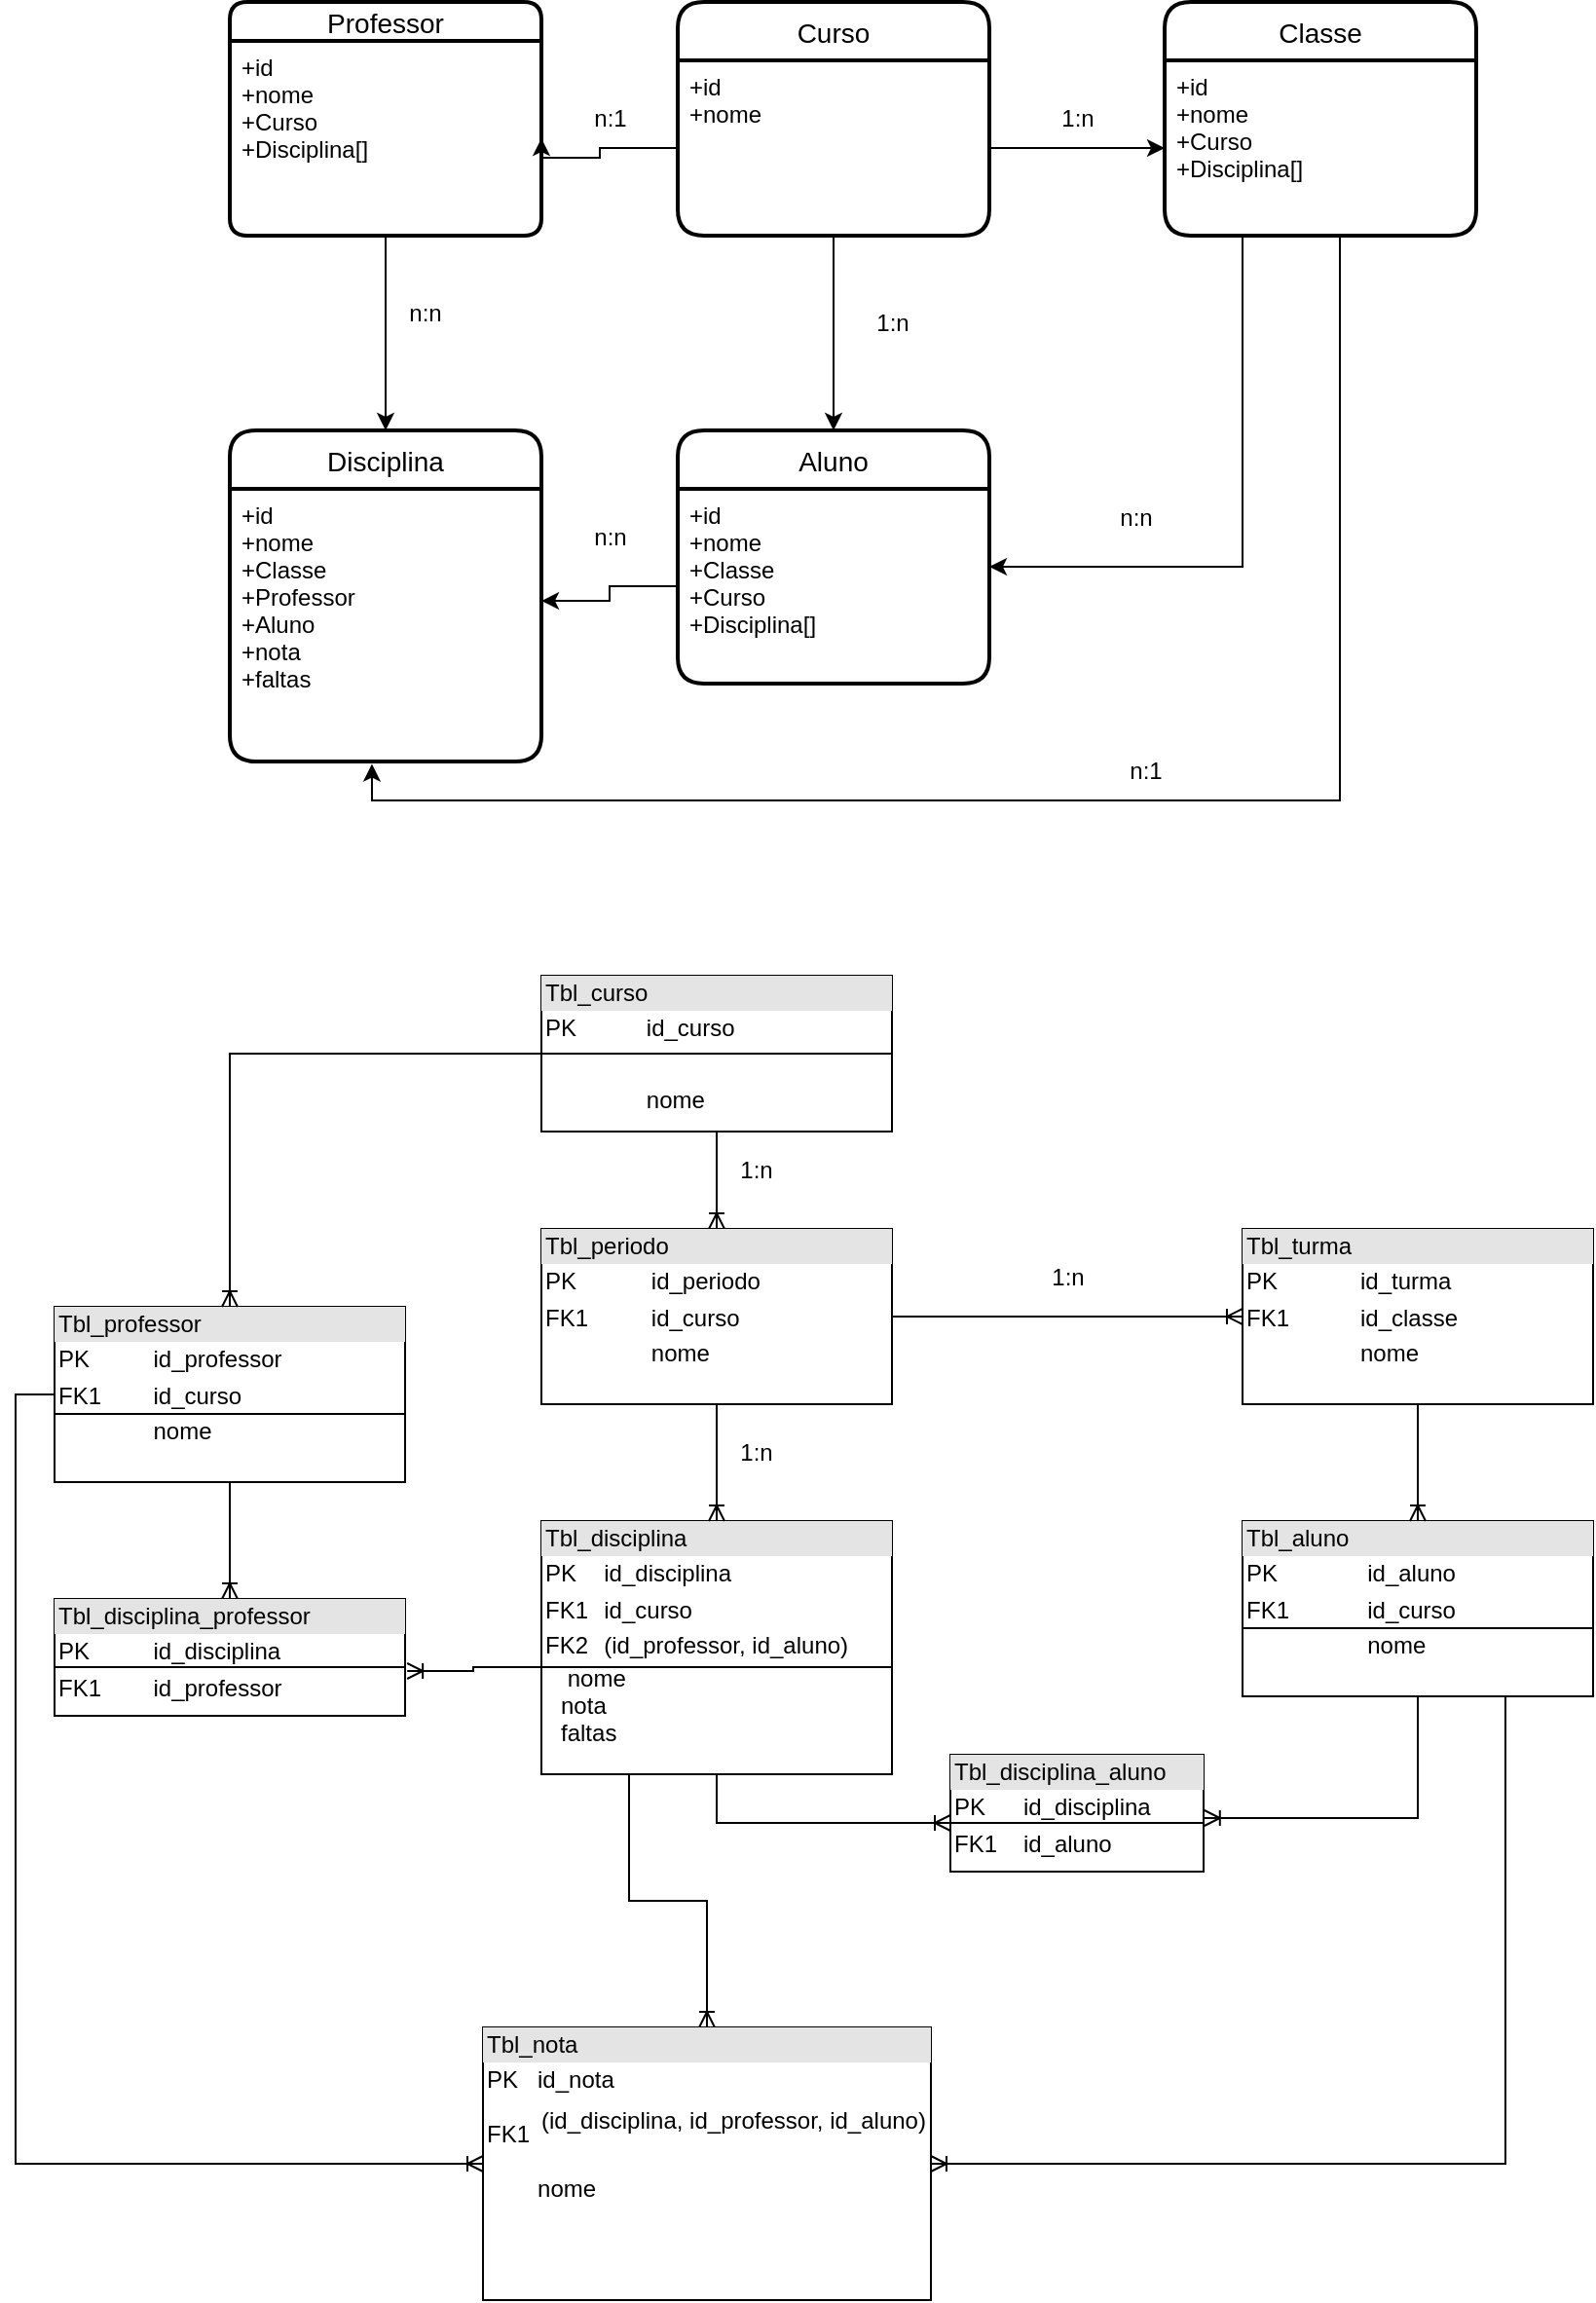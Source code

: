 <mxfile version="20.8.23" type="github">
  <diagram id="R2lEEEUBdFMjLlhIrx00" name="Page-1">
    <mxGraphModel dx="874" dy="444" grid="1" gridSize="10" guides="1" tooltips="1" connect="1" arrows="1" fold="1" page="1" pageScale="1" pageWidth="850" pageHeight="1100" math="0" shadow="0" extFonts="Permanent Marker^https://fonts.googleapis.com/css?family=Permanent+Marker">
      <root>
        <mxCell id="0" />
        <mxCell id="1" parent="0" />
        <mxCell id="wyVhDPVMq1cf9gof0Q1h-4" value="Professor" style="swimlane;childLayout=stackLayout;horizontal=1;startSize=20;horizontalStack=0;rounded=1;fontSize=14;fontStyle=0;strokeWidth=2;resizeParent=0;resizeLast=1;shadow=0;dashed=0;align=center;" parent="1" vertex="1">
          <mxGeometry x="150" y="120" width="160" height="120" as="geometry" />
        </mxCell>
        <mxCell id="wyVhDPVMq1cf9gof0Q1h-5" value="+id&#xa;+nome&#xa;+Curso&#xa;+Disciplina[]" style="align=left;strokeColor=none;fillColor=none;spacingLeft=4;fontSize=12;verticalAlign=top;resizable=0;rotatable=0;part=1;" parent="wyVhDPVMq1cf9gof0Q1h-4" vertex="1">
          <mxGeometry y="20" width="160" height="100" as="geometry" />
        </mxCell>
        <mxCell id="wyVhDPVMq1cf9gof0Q1h-6" value="Classe" style="swimlane;childLayout=stackLayout;horizontal=1;startSize=30;horizontalStack=0;rounded=1;fontSize=14;fontStyle=0;strokeWidth=2;resizeParent=0;resizeLast=1;shadow=0;dashed=0;align=center;" parent="1" vertex="1">
          <mxGeometry x="630" y="120" width="160" height="120" as="geometry" />
        </mxCell>
        <mxCell id="wyVhDPVMq1cf9gof0Q1h-7" value="+id&#xa;+nome&#xa;+Curso&#xa;+Disciplina[]" style="align=left;strokeColor=none;fillColor=none;spacingLeft=4;fontSize=12;verticalAlign=top;resizable=0;rotatable=0;part=1;" parent="wyVhDPVMq1cf9gof0Q1h-6" vertex="1">
          <mxGeometry y="30" width="160" height="90" as="geometry" />
        </mxCell>
        <mxCell id="wyVhDPVMq1cf9gof0Q1h-8" value="Disciplina" style="swimlane;childLayout=stackLayout;horizontal=1;startSize=30;horizontalStack=0;rounded=1;fontSize=14;fontStyle=0;strokeWidth=2;resizeParent=0;resizeLast=1;shadow=0;dashed=0;align=center;" parent="1" vertex="1">
          <mxGeometry x="150" y="340" width="160" height="170" as="geometry" />
        </mxCell>
        <mxCell id="wyVhDPVMq1cf9gof0Q1h-31" value="+id&#xa;+nome&#xa;+Classe&#xa;+Professor&#xa;+Aluno&#xa;+nota&#xa;+faltas" style="align=left;strokeColor=none;fillColor=none;spacingLeft=4;fontSize=12;verticalAlign=top;resizable=0;rotatable=0;part=1;" parent="wyVhDPVMq1cf9gof0Q1h-8" vertex="1">
          <mxGeometry y="30" width="160" height="140" as="geometry" />
        </mxCell>
        <mxCell id="wyVhDPVMq1cf9gof0Q1h-10" value="Aluno" style="swimlane;childLayout=stackLayout;horizontal=1;startSize=30;horizontalStack=0;rounded=1;fontSize=14;fontStyle=0;strokeWidth=2;resizeParent=0;resizeLast=1;shadow=0;dashed=0;align=center;" parent="1" vertex="1">
          <mxGeometry x="380" y="340" width="160" height="130" as="geometry" />
        </mxCell>
        <mxCell id="wyVhDPVMq1cf9gof0Q1h-11" value="+id&#xa;+nome&#xa;+Classe&#xa;+Curso&#xa;+Disciplina[]" style="align=left;strokeColor=none;fillColor=none;spacingLeft=4;fontSize=12;verticalAlign=top;resizable=0;rotatable=0;part=1;" parent="wyVhDPVMq1cf9gof0Q1h-10" vertex="1">
          <mxGeometry y="30" width="160" height="100" as="geometry" />
        </mxCell>
        <mxCell id="wyVhDPVMq1cf9gof0Q1h-15" value="Curso" style="swimlane;childLayout=stackLayout;horizontal=1;startSize=30;horizontalStack=0;rounded=1;fontSize=14;fontStyle=0;strokeWidth=2;resizeParent=0;resizeLast=1;shadow=0;dashed=0;align=center;" parent="1" vertex="1">
          <mxGeometry x="380" y="120" width="160" height="120" as="geometry" />
        </mxCell>
        <mxCell id="wyVhDPVMq1cf9gof0Q1h-16" value="+id&#xa;+nome" style="align=left;strokeColor=none;fillColor=none;spacingLeft=4;fontSize=12;verticalAlign=top;resizable=0;rotatable=0;part=1;" parent="wyVhDPVMq1cf9gof0Q1h-15" vertex="1">
          <mxGeometry y="30" width="160" height="90" as="geometry" />
        </mxCell>
        <mxCell id="wyVhDPVMq1cf9gof0Q1h-30" style="edgeStyle=orthogonalEdgeStyle;rounded=0;orthogonalLoop=1;jettySize=auto;html=1;" parent="1" source="wyVhDPVMq1cf9gof0Q1h-5" target="wyVhDPVMq1cf9gof0Q1h-8" edge="1">
          <mxGeometry relative="1" as="geometry" />
        </mxCell>
        <mxCell id="wyVhDPVMq1cf9gof0Q1h-34" style="edgeStyle=orthogonalEdgeStyle;rounded=0;orthogonalLoop=1;jettySize=auto;html=1;entryX=1;entryY=0.411;entryDx=0;entryDy=0;entryPerimeter=0;" parent="1" source="wyVhDPVMq1cf9gof0Q1h-11" target="wyVhDPVMq1cf9gof0Q1h-31" edge="1">
          <mxGeometry relative="1" as="geometry" />
        </mxCell>
        <mxCell id="g5BdCVix2He69lDZfCda-3" style="edgeStyle=orthogonalEdgeStyle;rounded=0;orthogonalLoop=1;jettySize=auto;html=1;entryX=0.456;entryY=1.009;entryDx=0;entryDy=0;entryPerimeter=0;" edge="1" parent="1" source="wyVhDPVMq1cf9gof0Q1h-7" target="wyVhDPVMq1cf9gof0Q1h-31">
          <mxGeometry relative="1" as="geometry">
            <Array as="points">
              <mxPoint x="720" y="530" />
              <mxPoint x="223" y="530" />
            </Array>
          </mxGeometry>
        </mxCell>
        <mxCell id="g5BdCVix2He69lDZfCda-6" style="edgeStyle=orthogonalEdgeStyle;rounded=0;orthogonalLoop=1;jettySize=auto;html=1;entryX=0;entryY=0.5;entryDx=0;entryDy=0;" edge="1" parent="1" source="wyVhDPVMq1cf9gof0Q1h-16" target="wyVhDPVMq1cf9gof0Q1h-7">
          <mxGeometry relative="1" as="geometry">
            <Array as="points">
              <mxPoint x="560" y="195" />
              <mxPoint x="560" y="195" />
            </Array>
          </mxGeometry>
        </mxCell>
        <mxCell id="g5BdCVix2He69lDZfCda-7" style="edgeStyle=orthogonalEdgeStyle;rounded=0;orthogonalLoop=1;jettySize=auto;html=1;entryX=1;entryY=0.5;entryDx=0;entryDy=0;" edge="1" parent="1" source="wyVhDPVMq1cf9gof0Q1h-16" target="wyVhDPVMq1cf9gof0Q1h-5">
          <mxGeometry relative="1" as="geometry">
            <Array as="points">
              <mxPoint x="340" y="195" />
              <mxPoint x="340" y="200" />
              <mxPoint x="310" y="200" />
            </Array>
          </mxGeometry>
        </mxCell>
        <mxCell id="g5BdCVix2He69lDZfCda-8" style="edgeStyle=orthogonalEdgeStyle;rounded=0;orthogonalLoop=1;jettySize=auto;html=1;" edge="1" parent="1" source="wyVhDPVMq1cf9gof0Q1h-16" target="wyVhDPVMq1cf9gof0Q1h-10">
          <mxGeometry relative="1" as="geometry" />
        </mxCell>
        <mxCell id="g5BdCVix2He69lDZfCda-9" style="edgeStyle=orthogonalEdgeStyle;rounded=0;orthogonalLoop=1;jettySize=auto;html=1;exitX=0.25;exitY=1;exitDx=0;exitDy=0;" edge="1" parent="1" source="wyVhDPVMq1cf9gof0Q1h-7" target="wyVhDPVMq1cf9gof0Q1h-11">
          <mxGeometry relative="1" as="geometry">
            <Array as="points">
              <mxPoint x="670" y="410" />
            </Array>
          </mxGeometry>
        </mxCell>
        <mxCell id="g5BdCVix2He69lDZfCda-11" value="1:n" style="text;html=1;align=center;verticalAlign=middle;resizable=0;points=[];autosize=1;strokeColor=none;fillColor=none;" vertex="1" parent="1">
          <mxGeometry x="565" y="165" width="40" height="30" as="geometry" />
        </mxCell>
        <mxCell id="g5BdCVix2He69lDZfCda-12" value="n:1" style="text;html=1;align=center;verticalAlign=middle;resizable=0;points=[];autosize=1;strokeColor=none;fillColor=none;" vertex="1" parent="1">
          <mxGeometry x="325" y="165" width="40" height="30" as="geometry" />
        </mxCell>
        <mxCell id="g5BdCVix2He69lDZfCda-13" value="n:n" style="text;html=1;align=center;verticalAlign=middle;resizable=0;points=[];autosize=1;strokeColor=none;fillColor=none;" vertex="1" parent="1">
          <mxGeometry x="230" y="265" width="40" height="30" as="geometry" />
        </mxCell>
        <mxCell id="g5BdCVix2He69lDZfCda-14" value="1:n" style="text;html=1;align=center;verticalAlign=middle;resizable=0;points=[];autosize=1;strokeColor=none;fillColor=none;" vertex="1" parent="1">
          <mxGeometry x="470" y="270" width="40" height="30" as="geometry" />
        </mxCell>
        <mxCell id="g5BdCVix2He69lDZfCda-15" value="n:1" style="text;html=1;align=center;verticalAlign=middle;resizable=0;points=[];autosize=1;strokeColor=none;fillColor=none;" vertex="1" parent="1">
          <mxGeometry x="600" y="500" width="40" height="30" as="geometry" />
        </mxCell>
        <mxCell id="g5BdCVix2He69lDZfCda-16" value="n:n" style="text;html=1;align=center;verticalAlign=middle;resizable=0;points=[];autosize=1;strokeColor=none;fillColor=none;" vertex="1" parent="1">
          <mxGeometry x="325" y="380" width="40" height="30" as="geometry" />
        </mxCell>
        <mxCell id="g5BdCVix2He69lDZfCda-17" value="n:n" style="text;html=1;align=center;verticalAlign=middle;resizable=0;points=[];autosize=1;strokeColor=none;fillColor=none;" vertex="1" parent="1">
          <mxGeometry x="595" y="370" width="40" height="30" as="geometry" />
        </mxCell>
        <mxCell id="g5BdCVix2He69lDZfCda-53" style="edgeStyle=orthogonalEdgeStyle;rounded=0;orthogonalLoop=1;jettySize=auto;html=1;exitX=0.5;exitY=1;exitDx=0;exitDy=0;entryX=0.5;entryY=0;entryDx=0;entryDy=0;endArrow=ERoneToMany;endFill=0;" edge="1" parent="1" source="g5BdCVix2He69lDZfCda-20" target="g5BdCVix2He69lDZfCda-51">
          <mxGeometry relative="1" as="geometry" />
        </mxCell>
        <mxCell id="g5BdCVix2He69lDZfCda-79" style="edgeStyle=orthogonalEdgeStyle;rounded=0;orthogonalLoop=1;jettySize=auto;html=1;exitX=0;exitY=0.5;exitDx=0;exitDy=0;endArrow=ERoneToMany;endFill=0;entryX=0;entryY=0.5;entryDx=0;entryDy=0;" edge="1" parent="1" source="g5BdCVix2He69lDZfCda-20" target="g5BdCVix2He69lDZfCda-70">
          <mxGeometry relative="1" as="geometry" />
        </mxCell>
        <mxCell id="g5BdCVix2He69lDZfCda-20" value="&lt;div style=&quot;box-sizing:border-box;width:100%;background:#e4e4e4;padding:2px;&quot;&gt;Tbl_professor&lt;/div&gt;&lt;table style=&quot;width:100%;font-size:1em;&quot; cellpadding=&quot;2&quot; cellspacing=&quot;0&quot;&gt;&lt;tbody&gt;&lt;tr&gt;&lt;td&gt;PK&lt;/td&gt;&lt;td&gt;id_professor&lt;/td&gt;&lt;/tr&gt;&lt;tr&gt;&lt;td&gt;FK1&lt;/td&gt;&lt;td&gt;id_curso&lt;/td&gt;&lt;/tr&gt;&lt;tr&gt;&lt;td&gt;&lt;/td&gt;&lt;td&gt;nome&lt;/td&gt;&lt;/tr&gt;&lt;/tbody&gt;&lt;/table&gt;" style="verticalAlign=top;align=left;overflow=fill;html=1;" vertex="1" parent="1">
          <mxGeometry x="60" y="790" width="180" height="90" as="geometry" />
        </mxCell>
        <mxCell id="g5BdCVix2He69lDZfCda-62" style="edgeStyle=orthogonalEdgeStyle;rounded=0;orthogonalLoop=1;jettySize=auto;html=1;endArrow=ERoneToMany;endFill=0;" edge="1" parent="1" source="g5BdCVix2He69lDZfCda-21" target="g5BdCVix2He69lDZfCda-56">
          <mxGeometry relative="1" as="geometry" />
        </mxCell>
        <mxCell id="g5BdCVix2He69lDZfCda-78" style="edgeStyle=orthogonalEdgeStyle;rounded=0;orthogonalLoop=1;jettySize=auto;html=1;exitX=0.25;exitY=1;exitDx=0;exitDy=0;entryX=0.5;entryY=0;entryDx=0;entryDy=0;endArrow=ERoneToMany;endFill=0;" edge="1" parent="1" source="g5BdCVix2He69lDZfCda-21" target="g5BdCVix2He69lDZfCda-70">
          <mxGeometry relative="1" as="geometry" />
        </mxCell>
        <mxCell id="g5BdCVix2He69lDZfCda-21" value="&lt;div style=&quot;box-sizing:border-box;width:100%;background:#e4e4e4;padding:2px;&quot;&gt;Tbl_disciplina&lt;/div&gt;&lt;table style=&quot;width:100%;font-size:1em;&quot; cellpadding=&quot;2&quot; cellspacing=&quot;0&quot;&gt;&lt;tbody&gt;&lt;tr&gt;&lt;td&gt;PK&lt;/td&gt;&lt;td&gt;id_disciplina&lt;/td&gt;&lt;/tr&gt;&lt;tr&gt;&lt;td&gt;FK1&lt;/td&gt;&lt;td&gt;id_curso&lt;/td&gt;&lt;/tr&gt;&lt;tr&gt;&lt;td&gt;FK2&lt;/td&gt;&lt;td&gt;(id_professor, id_aluno)&lt;br&gt;&lt;/td&gt;&lt;/tr&gt;&lt;/tbody&gt;&lt;/table&gt;&amp;nbsp;&lt;span style=&quot;white-space: pre;&quot;&gt;	&lt;/span&gt;&amp;nbsp;&amp;nbsp;nome&lt;br&gt;&lt;span style=&quot;white-space: pre;&quot;&gt;	&lt;/span&gt;&amp;nbsp; nota&lt;br&gt;&lt;span style=&quot;white-space: pre;&quot;&gt;	&lt;/span&gt;&amp;nbsp; faltas&lt;br&gt;&lt;span style=&quot;white-space: pre;&quot;&gt;	&lt;/span&gt;&amp;nbsp;&amp;nbsp;" style="verticalAlign=top;align=left;overflow=fill;html=1;" vertex="1" parent="1">
          <mxGeometry x="310" y="900" width="180" height="130" as="geometry" />
        </mxCell>
        <mxCell id="g5BdCVix2He69lDZfCda-66" style="edgeStyle=orthogonalEdgeStyle;rounded=0;orthogonalLoop=1;jettySize=auto;html=1;entryX=1.003;entryY=0.25;entryDx=0;entryDy=0;entryPerimeter=0;endArrow=ERoneToMany;endFill=0;" edge="1" parent="1" source="g5BdCVix2He69lDZfCda-24" target="g5BdCVix2He69lDZfCda-56">
          <mxGeometry relative="1" as="geometry" />
        </mxCell>
        <mxCell id="g5BdCVix2He69lDZfCda-81" style="edgeStyle=orthogonalEdgeStyle;rounded=0;orthogonalLoop=1;jettySize=auto;html=1;exitX=0.75;exitY=1;exitDx=0;exitDy=0;entryX=1;entryY=0.5;entryDx=0;entryDy=0;endArrow=ERoneToMany;endFill=0;" edge="1" parent="1" source="g5BdCVix2He69lDZfCda-24" target="g5BdCVix2He69lDZfCda-70">
          <mxGeometry relative="1" as="geometry" />
        </mxCell>
        <mxCell id="g5BdCVix2He69lDZfCda-24" value="&lt;div style=&quot;box-sizing:border-box;width:100%;background:#e4e4e4;padding:2px;&quot;&gt;Tbl_aluno&lt;/div&gt;&lt;table style=&quot;width:100%;font-size:1em;&quot; cellpadding=&quot;2&quot; cellspacing=&quot;0&quot;&gt;&lt;tbody&gt;&lt;tr&gt;&lt;td&gt;PK&lt;/td&gt;&lt;td&gt;id_aluno&lt;/td&gt;&lt;/tr&gt;&lt;tr&gt;&lt;td&gt;FK1&lt;/td&gt;&lt;td&gt;id_curso&lt;/td&gt;&lt;/tr&gt;&lt;tr&gt;&lt;td&gt;&lt;/td&gt;&lt;td&gt;nome&lt;/td&gt;&lt;/tr&gt;&lt;/tbody&gt;&lt;/table&gt;" style="verticalAlign=top;align=left;overflow=fill;html=1;" vertex="1" parent="1">
          <mxGeometry x="670" y="900" width="180" height="90" as="geometry" />
        </mxCell>
        <mxCell id="g5BdCVix2He69lDZfCda-25" value="" style="line;strokeWidth=1;fillColor=none;align=left;verticalAlign=middle;spacingTop=-1;spacingLeft=3;spacingRight=3;rotatable=0;labelPosition=right;points=[];portConstraint=eastwest;strokeColor=inherit;" vertex="1" parent="1">
          <mxGeometry x="670" y="950" width="180" height="10" as="geometry" />
        </mxCell>
        <mxCell id="g5BdCVix2He69lDZfCda-54" style="edgeStyle=orthogonalEdgeStyle;rounded=0;orthogonalLoop=1;jettySize=auto;html=1;entryX=1.006;entryY=0.7;entryDx=0;entryDy=0;entryPerimeter=0;endArrow=ERoneToMany;endFill=0;" edge="1" parent="1" source="g5BdCVix2He69lDZfCda-30" target="g5BdCVix2He69lDZfCda-52">
          <mxGeometry relative="1" as="geometry" />
        </mxCell>
        <mxCell id="g5BdCVix2He69lDZfCda-30" value="" style="line;strokeWidth=1;fillColor=none;align=left;verticalAlign=middle;spacingTop=-1;spacingLeft=3;spacingRight=3;rotatable=0;labelPosition=right;points=[];portConstraint=eastwest;strokeColor=inherit;" vertex="1" parent="1">
          <mxGeometry x="310" y="970" width="180" height="10" as="geometry" />
        </mxCell>
        <mxCell id="g5BdCVix2He69lDZfCda-32" value="" style="line;strokeWidth=1;fillColor=none;align=left;verticalAlign=middle;spacingTop=-1;spacingLeft=3;spacingRight=3;rotatable=0;labelPosition=right;points=[];portConstraint=eastwest;strokeColor=inherit;" vertex="1" parent="1">
          <mxGeometry x="60" y="840" width="180" height="10" as="geometry" />
        </mxCell>
        <mxCell id="g5BdCVix2He69lDZfCda-38" style="edgeStyle=orthogonalEdgeStyle;rounded=0;orthogonalLoop=1;jettySize=auto;html=1;entryX=0.5;entryY=0;entryDx=0;entryDy=0;endArrow=ERoneToMany;endFill=0;" edge="1" parent="1" source="g5BdCVix2He69lDZfCda-33" target="g5BdCVix2He69lDZfCda-36">
          <mxGeometry relative="1" as="geometry" />
        </mxCell>
        <mxCell id="g5BdCVix2He69lDZfCda-68" style="edgeStyle=orthogonalEdgeStyle;rounded=0;orthogonalLoop=1;jettySize=auto;html=1;entryX=0.5;entryY=0;entryDx=0;entryDy=0;endArrow=ERoneToMany;endFill=0;" edge="1" parent="1" source="g5BdCVix2He69lDZfCda-33" target="g5BdCVix2He69lDZfCda-20">
          <mxGeometry relative="1" as="geometry" />
        </mxCell>
        <mxCell id="g5BdCVix2He69lDZfCda-33" value="&lt;div style=&quot;box-sizing:border-box;width:100%;background:#e4e4e4;padding:2px;&quot;&gt;Tbl_curso&lt;/div&gt;&lt;table style=&quot;width:100%;font-size:1em;&quot; cellpadding=&quot;2&quot; cellspacing=&quot;0&quot;&gt;&lt;tbody&gt;&lt;tr&gt;&lt;td&gt;PK&lt;/td&gt;&lt;td&gt;id_curso&lt;/td&gt;&lt;/tr&gt;&lt;tr&gt;&lt;td&gt;&lt;br&gt;&lt;/td&gt;&lt;td&gt;&lt;br&gt;&lt;/td&gt;&lt;/tr&gt;&lt;tr&gt;&lt;td&gt;&lt;/td&gt;&lt;td&gt;nome&lt;/td&gt;&lt;/tr&gt;&lt;/tbody&gt;&lt;/table&gt;" style="verticalAlign=top;align=left;overflow=fill;html=1;" vertex="1" parent="1">
          <mxGeometry x="310" y="620" width="180" height="80" as="geometry" />
        </mxCell>
        <mxCell id="g5BdCVix2He69lDZfCda-35" value="" style="line;strokeWidth=1;fillColor=none;align=left;verticalAlign=middle;spacingTop=-1;spacingLeft=3;spacingRight=3;rotatable=0;labelPosition=right;points=[];portConstraint=eastwest;strokeColor=inherit;" vertex="1" parent="1">
          <mxGeometry x="310" y="655" width="180" height="10" as="geometry" />
        </mxCell>
        <mxCell id="g5BdCVix2He69lDZfCda-39" style="edgeStyle=orthogonalEdgeStyle;rounded=0;orthogonalLoop=1;jettySize=auto;html=1;entryX=0;entryY=0.5;entryDx=0;entryDy=0;endArrow=ERoneToMany;endFill=0;" edge="1" parent="1" source="g5BdCVix2He69lDZfCda-36" target="g5BdCVix2He69lDZfCda-37">
          <mxGeometry relative="1" as="geometry" />
        </mxCell>
        <mxCell id="g5BdCVix2He69lDZfCda-42" style="edgeStyle=orthogonalEdgeStyle;rounded=0;orthogonalLoop=1;jettySize=auto;html=1;entryX=0.5;entryY=0;entryDx=0;entryDy=0;endArrow=ERoneToMany;endFill=0;" edge="1" parent="1" source="g5BdCVix2He69lDZfCda-36" target="g5BdCVix2He69lDZfCda-21">
          <mxGeometry relative="1" as="geometry" />
        </mxCell>
        <mxCell id="g5BdCVix2He69lDZfCda-36" value="&lt;div style=&quot;box-sizing:border-box;width:100%;background:#e4e4e4;padding:2px;&quot;&gt;Tbl_periodo&lt;/div&gt;&lt;table style=&quot;width:100%;font-size:1em;&quot; cellpadding=&quot;2&quot; cellspacing=&quot;0&quot;&gt;&lt;tbody&gt;&lt;tr&gt;&lt;td&gt;PK&lt;/td&gt;&lt;td&gt;id_periodo&lt;/td&gt;&lt;/tr&gt;&lt;tr&gt;&lt;td&gt;FK1&lt;/td&gt;&lt;td&gt;id_curso&lt;/td&gt;&lt;/tr&gt;&lt;tr&gt;&lt;td&gt;&lt;/td&gt;&lt;td&gt;nome&lt;/td&gt;&lt;/tr&gt;&lt;/tbody&gt;&lt;/table&gt;" style="verticalAlign=top;align=left;overflow=fill;html=1;" vertex="1" parent="1">
          <mxGeometry x="310" y="750" width="180" height="90" as="geometry" />
        </mxCell>
        <mxCell id="g5BdCVix2He69lDZfCda-44" style="edgeStyle=orthogonalEdgeStyle;rounded=0;orthogonalLoop=1;jettySize=auto;html=1;entryX=0.5;entryY=0;entryDx=0;entryDy=0;endArrow=ERoneToMany;endFill=0;" edge="1" parent="1" source="g5BdCVix2He69lDZfCda-37" target="g5BdCVix2He69lDZfCda-24">
          <mxGeometry relative="1" as="geometry" />
        </mxCell>
        <mxCell id="g5BdCVix2He69lDZfCda-37" value="&lt;div style=&quot;box-sizing:border-box;width:100%;background:#e4e4e4;padding:2px;&quot;&gt;Tbl_turma&lt;/div&gt;&lt;table style=&quot;width:100%;font-size:1em;&quot; cellpadding=&quot;2&quot; cellspacing=&quot;0&quot;&gt;&lt;tbody&gt;&lt;tr&gt;&lt;td&gt;PK&lt;/td&gt;&lt;td&gt;id_turma&lt;/td&gt;&lt;/tr&gt;&lt;tr&gt;&lt;td&gt;FK1&lt;/td&gt;&lt;td&gt;id_classe&lt;/td&gt;&lt;/tr&gt;&lt;tr&gt;&lt;td&gt;&lt;/td&gt;&lt;td&gt;nome&lt;/td&gt;&lt;/tr&gt;&lt;/tbody&gt;&lt;/table&gt;" style="verticalAlign=top;align=left;overflow=fill;html=1;" vertex="1" parent="1">
          <mxGeometry x="670" y="750" width="180" height="90" as="geometry" />
        </mxCell>
        <mxCell id="g5BdCVix2He69lDZfCda-40" value="1:n" style="text;html=1;align=center;verticalAlign=middle;resizable=0;points=[];autosize=1;strokeColor=none;fillColor=none;" vertex="1" parent="1">
          <mxGeometry x="400" y="705" width="40" height="30" as="geometry" />
        </mxCell>
        <mxCell id="g5BdCVix2He69lDZfCda-41" value="1:n" style="text;html=1;align=center;verticalAlign=middle;resizable=0;points=[];autosize=1;strokeColor=none;fillColor=none;" vertex="1" parent="1">
          <mxGeometry x="560" y="760" width="40" height="30" as="geometry" />
        </mxCell>
        <mxCell id="g5BdCVix2He69lDZfCda-43" value="1:n" style="text;html=1;align=center;verticalAlign=middle;resizable=0;points=[];autosize=1;strokeColor=none;fillColor=none;" vertex="1" parent="1">
          <mxGeometry x="400" y="850" width="40" height="30" as="geometry" />
        </mxCell>
        <mxCell id="g5BdCVix2He69lDZfCda-51" value="&lt;div style=&quot;box-sizing:border-box;width:100%;background:#e4e4e4;padding:2px;&quot;&gt;Tbl_disciplina_professor&lt;/div&gt;&lt;table style=&quot;width:100%;font-size:1em;&quot; cellpadding=&quot;2&quot; cellspacing=&quot;0&quot;&gt;&lt;tbody&gt;&lt;tr&gt;&lt;td&gt;PK&lt;/td&gt;&lt;td&gt;id_disciplina&lt;/td&gt;&lt;/tr&gt;&lt;tr&gt;&lt;td&gt;FK1&lt;/td&gt;&lt;td&gt;id_professor&lt;/td&gt;&lt;/tr&gt;&lt;tr&gt;&lt;td&gt;&lt;/td&gt;&lt;td&gt;&lt;br&gt;&lt;/td&gt;&lt;/tr&gt;&lt;/tbody&gt;&lt;/table&gt;" style="verticalAlign=top;align=left;overflow=fill;html=1;" vertex="1" parent="1">
          <mxGeometry x="60" y="940" width="180" height="60" as="geometry" />
        </mxCell>
        <mxCell id="g5BdCVix2He69lDZfCda-52" value="" style="line;strokeWidth=1;fillColor=none;align=left;verticalAlign=middle;spacingTop=-1;spacingLeft=3;spacingRight=3;rotatable=0;labelPosition=right;points=[];portConstraint=eastwest;strokeColor=inherit;" vertex="1" parent="1">
          <mxGeometry x="60" y="970" width="180" height="10" as="geometry" />
        </mxCell>
        <mxCell id="g5BdCVix2He69lDZfCda-55" value="&lt;div style=&quot;box-sizing:border-box;width:100%;background:#e4e4e4;padding:2px;&quot;&gt;Tbl_disciplina_aluno&lt;/div&gt;&lt;table style=&quot;width:100%;font-size:1em;&quot; cellpadding=&quot;2&quot; cellspacing=&quot;0&quot;&gt;&lt;tbody&gt;&lt;tr&gt;&lt;td&gt;PK&lt;/td&gt;&lt;td&gt;id_disciplina&lt;/td&gt;&lt;/tr&gt;&lt;tr&gt;&lt;td&gt;FK1&lt;/td&gt;&lt;td&gt;id_aluno&lt;/td&gt;&lt;/tr&gt;&lt;tr&gt;&lt;td&gt;&lt;/td&gt;&lt;td&gt;&lt;br&gt;&lt;/td&gt;&lt;/tr&gt;&lt;/tbody&gt;&lt;/table&gt;" style="verticalAlign=top;align=left;overflow=fill;html=1;" vertex="1" parent="1">
          <mxGeometry x="520" y="1020" width="130" height="60" as="geometry" />
        </mxCell>
        <mxCell id="g5BdCVix2He69lDZfCda-56" value="" style="line;strokeWidth=1;fillColor=none;align=left;verticalAlign=middle;spacingTop=-1;spacingLeft=3;spacingRight=3;rotatable=0;labelPosition=right;points=[];portConstraint=eastwest;strokeColor=inherit;" vertex="1" parent="1">
          <mxGeometry x="520" y="1050" width="130" height="10" as="geometry" />
        </mxCell>
        <mxCell id="g5BdCVix2He69lDZfCda-70" value="&lt;div style=&quot;box-sizing:border-box;width:100%;background:#e4e4e4;padding:2px;&quot;&gt;Tbl_nota&lt;/div&gt;&lt;table style=&quot;width:100%;font-size:1em;&quot; cellpadding=&quot;2&quot; cellspacing=&quot;0&quot;&gt;&lt;tbody&gt;&lt;tr&gt;&lt;td&gt;PK&lt;/td&gt;&lt;td&gt;id_nota&lt;/td&gt;&lt;/tr&gt;&lt;tr&gt;&lt;td&gt;FK1&lt;/td&gt;&lt;td&gt;&lt;table style=&quot;border-color: var(--border-color); font-size: 1em; width: 230px;&quot; cellpadding=&quot;2&quot; cellspacing=&quot;0&quot;&gt;&lt;tbody style=&quot;border-color: var(--border-color);&quot;&gt;&lt;tr style=&quot;border-color: var(--border-color);&quot;&gt;&lt;td style=&quot;border-color: var(--border-color);&quot;&gt;(id_disciplina, id_professor, id_aluno)&lt;br&gt;&lt;/td&gt;&lt;/tr&gt;&lt;tr style=&quot;border-color: var(--border-color);&quot;&gt;&lt;/tr&gt;&lt;/tbody&gt;&lt;/table&gt;&lt;br&gt;&lt;/td&gt;&lt;/tr&gt;&lt;tr&gt;&lt;td&gt;&lt;/td&gt;&lt;td&gt;nome&lt;/td&gt;&lt;/tr&gt;&lt;/tbody&gt;&lt;/table&gt;" style="verticalAlign=top;align=left;overflow=fill;html=1;" vertex="1" parent="1">
          <mxGeometry x="280" y="1160" width="230" height="140" as="geometry" />
        </mxCell>
      </root>
    </mxGraphModel>
  </diagram>
</mxfile>
